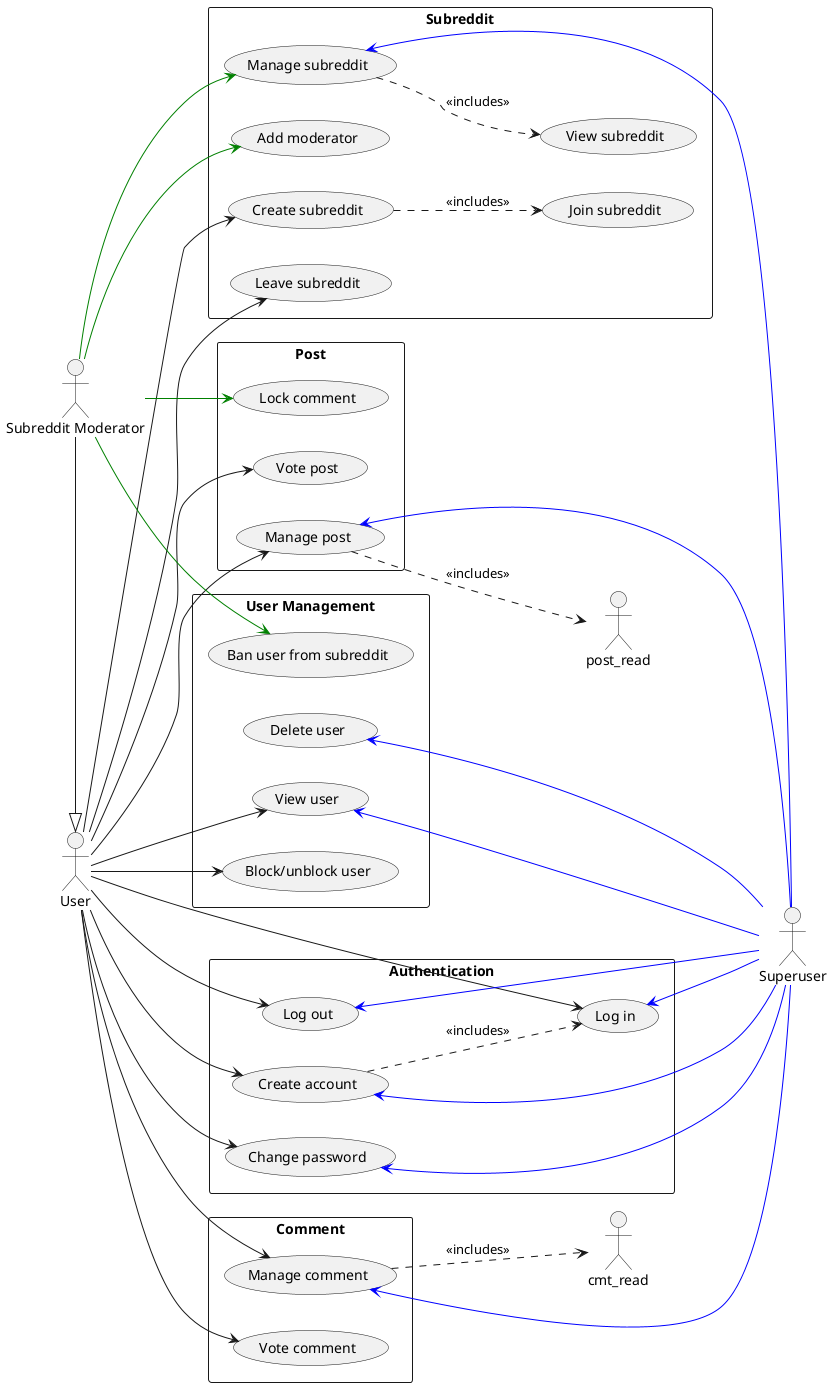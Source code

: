 @startuml
skinparam packageStyle rectangle
left to right direction
actor "User" as user
actor "Subreddit Moderator" as mod
actor "Superuser" as su
mod -|> user

rectangle Post as post {
  usecase "Manage post" as post_manage

  usecase "Vote post" as post_vote
  usecase "Lock comment" as post_lock
}

rectangle Comment as cmt {
  usecase "Manage comment" as cmt_manage

  usecase "Vote comment" as cmt_vote
}

rectangle Subreddit as sub {
  usecase "Create subreddit" as sub_create
  usecase "View subreddit" as sub_read
  usecase "Manage subreddit" as sub_manage
  usecase "Add moderator" as sub_add_mod

  usecase "Join subreddit" as sub_join
  usecase "Leave subreddit" as sub_leave
}

rectangle "User Management" as user_mng {
  usecase "View user" as user_read
  usecase "Delete user" as user_delete
  usecase "Block/unblock user" as user_block
  usecase "Ban user from subreddit" as user_ban
}

rectangle "Authentication" as auth {
  usecase "Create account" as acc_create
  usecase "Log in" as login
  usecase "Log out" as logout
  usecase "Change password" as pwd_change
}

user --> acc_create
user --> login
user --> logout
user --> pwd_change

user --> post_manage

user --> post_vote

user --> cmt_manage

user --> cmt_vote

user --> sub_create
user --> sub_leave

user --> user_block
user --> user_read

mod -[#green]-> sub_manage
mod -[#green]-> sub_add_mod
mod -[#green]-> user_ban
mod -[#green]-> post_lock

post_manage   <-[#blue]- su
cmt_manage    <-[#blue]- su
sub_manage    <-[#blue]- su
user_read   <-[#blue]- su
user_delete <-[#blue]- su

acc_create  <-[#blue]- su
login       <-[#blue]- su
logout      <-[#blue]- su
pwd_change  <-[#blue]- su

acc_create ..> login : <<includes>>

post_manage ..> post_read : <<includes>>
cmt_manage ..> cmt_read : <<includes>>
sub_create ..> sub_join : <<includes>>
sub_manage ..> sub_read : <<includes>>

@enduml
